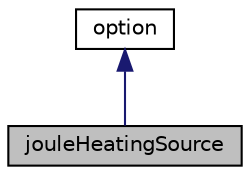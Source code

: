 digraph "jouleHeatingSource"
{
  bgcolor="transparent";
  edge [fontname="Helvetica",fontsize="10",labelfontname="Helvetica",labelfontsize="10"];
  node [fontname="Helvetica",fontsize="10",shape=record];
  Node1 [label="jouleHeatingSource",height=0.2,width=0.4,color="black", fillcolor="grey75", style="filled" fontcolor="black"];
  Node2 -> Node1 [dir="back",color="midnightblue",fontsize="10",style="solid",fontname="Helvetica"];
  Node2 [label="option",height=0.2,width=0.4,color="black",URL="$classFoam_1_1fv_1_1option.html",tooltip="Finite volume options abstract base class. Provides a base set of controls, e.g.: ..."];
}
